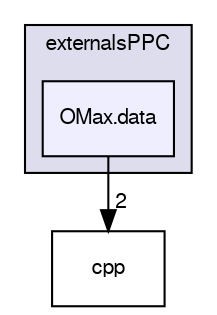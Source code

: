 digraph G {
  bgcolor=transparent;
  compound=true
  node [ fontsize="10", fontname="FreeSans"];
  edge [ labelfontsize="10", labelfontname="FreeSans"];
  subgraph clusterdir_1b9e43ffd41b47e2a62c03d2db4f81db {
    graph [ bgcolor="#ddddee", pencolor="black", label="externalsPPC" fontname="FreeSans", fontsize="10", URL="dir_1b9e43ffd41b47e2a62c03d2db4f81db.html"]
  dir_27f22553bff20b59558c45b1c1f770a7 [shape=box, label="OMax.data", style="filled", fillcolor="#eeeeff", pencolor="black", URL="dir_27f22553bff20b59558c45b1c1f770a7.html"];
  }
  dir_bc5a9248bf4fe98448844334faba2c26 [shape=box label="cpp" URL="dir_bc5a9248bf4fe98448844334faba2c26.html"];
  dir_27f22553bff20b59558c45b1c1f770a7->dir_bc5a9248bf4fe98448844334faba2c26 [headlabel="2", labeldistance=1.5 headhref="dir_000009_000024.html"];
}
